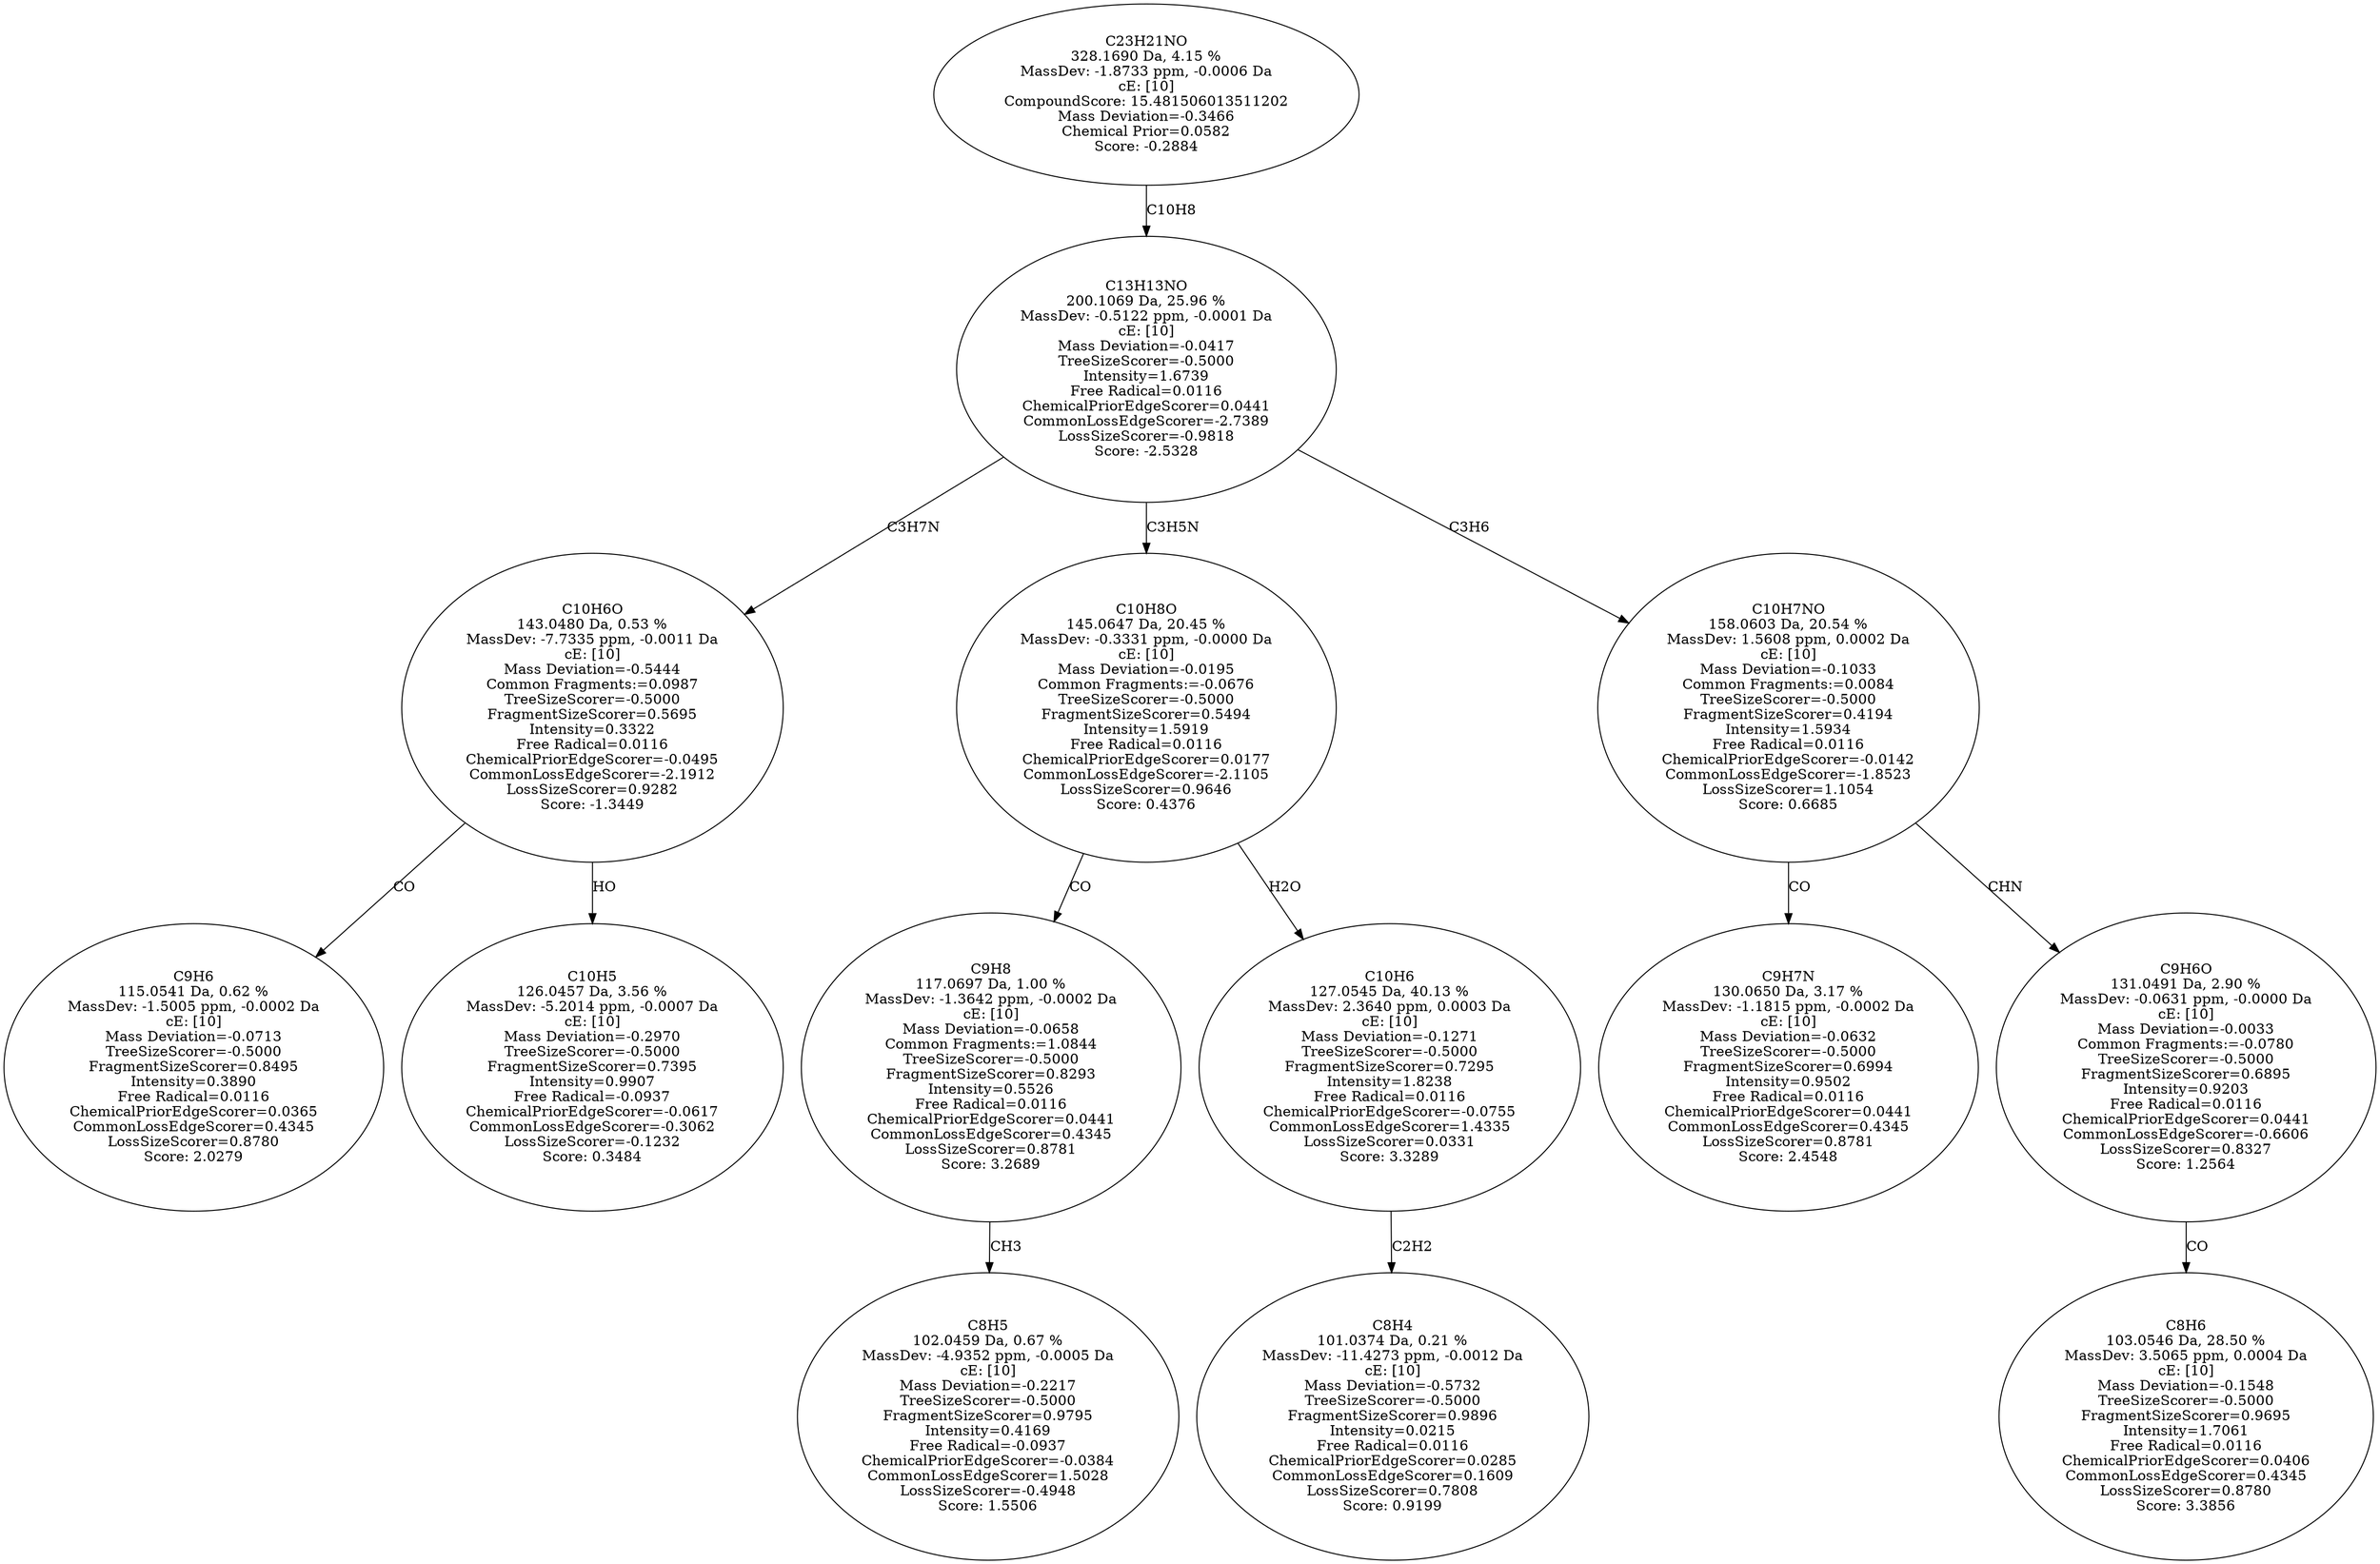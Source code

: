 strict digraph {
v1 [label="C9H6\n115.0541 Da, 0.62 %\nMassDev: -1.5005 ppm, -0.0002 Da\ncE: [10]\nMass Deviation=-0.0713\nTreeSizeScorer=-0.5000\nFragmentSizeScorer=0.8495\nIntensity=0.3890\nFree Radical=0.0116\nChemicalPriorEdgeScorer=0.0365\nCommonLossEdgeScorer=0.4345\nLossSizeScorer=0.8780\nScore: 2.0279"];
v2 [label="C10H5\n126.0457 Da, 3.56 %\nMassDev: -5.2014 ppm, -0.0007 Da\ncE: [10]\nMass Deviation=-0.2970\nTreeSizeScorer=-0.5000\nFragmentSizeScorer=0.7395\nIntensity=0.9907\nFree Radical=-0.0937\nChemicalPriorEdgeScorer=-0.0617\nCommonLossEdgeScorer=-0.3062\nLossSizeScorer=-0.1232\nScore: 0.3484"];
v3 [label="C10H6O\n143.0480 Da, 0.53 %\nMassDev: -7.7335 ppm, -0.0011 Da\ncE: [10]\nMass Deviation=-0.5444\nCommon Fragments:=0.0987\nTreeSizeScorer=-0.5000\nFragmentSizeScorer=0.5695\nIntensity=0.3322\nFree Radical=0.0116\nChemicalPriorEdgeScorer=-0.0495\nCommonLossEdgeScorer=-2.1912\nLossSizeScorer=0.9282\nScore: -1.3449"];
v4 [label="C8H5\n102.0459 Da, 0.67 %\nMassDev: -4.9352 ppm, -0.0005 Da\ncE: [10]\nMass Deviation=-0.2217\nTreeSizeScorer=-0.5000\nFragmentSizeScorer=0.9795\nIntensity=0.4169\nFree Radical=-0.0937\nChemicalPriorEdgeScorer=-0.0384\nCommonLossEdgeScorer=1.5028\nLossSizeScorer=-0.4948\nScore: 1.5506"];
v5 [label="C9H8\n117.0697 Da, 1.00 %\nMassDev: -1.3642 ppm, -0.0002 Da\ncE: [10]\nMass Deviation=-0.0658\nCommon Fragments:=1.0844\nTreeSizeScorer=-0.5000\nFragmentSizeScorer=0.8293\nIntensity=0.5526\nFree Radical=0.0116\nChemicalPriorEdgeScorer=0.0441\nCommonLossEdgeScorer=0.4345\nLossSizeScorer=0.8781\nScore: 3.2689"];
v6 [label="C8H4\n101.0374 Da, 0.21 %\nMassDev: -11.4273 ppm, -0.0012 Da\ncE: [10]\nMass Deviation=-0.5732\nTreeSizeScorer=-0.5000\nFragmentSizeScorer=0.9896\nIntensity=0.0215\nFree Radical=0.0116\nChemicalPriorEdgeScorer=0.0285\nCommonLossEdgeScorer=0.1609\nLossSizeScorer=0.7808\nScore: 0.9199"];
v7 [label="C10H6\n127.0545 Da, 40.13 %\nMassDev: 2.3640 ppm, 0.0003 Da\ncE: [10]\nMass Deviation=-0.1271\nTreeSizeScorer=-0.5000\nFragmentSizeScorer=0.7295\nIntensity=1.8238\nFree Radical=0.0116\nChemicalPriorEdgeScorer=-0.0755\nCommonLossEdgeScorer=1.4335\nLossSizeScorer=0.0331\nScore: 3.3289"];
v8 [label="C10H8O\n145.0647 Da, 20.45 %\nMassDev: -0.3331 ppm, -0.0000 Da\ncE: [10]\nMass Deviation=-0.0195\nCommon Fragments:=-0.0676\nTreeSizeScorer=-0.5000\nFragmentSizeScorer=0.5494\nIntensity=1.5919\nFree Radical=0.0116\nChemicalPriorEdgeScorer=0.0177\nCommonLossEdgeScorer=-2.1105\nLossSizeScorer=0.9646\nScore: 0.4376"];
v9 [label="C9H7N\n130.0650 Da, 3.17 %\nMassDev: -1.1815 ppm, -0.0002 Da\ncE: [10]\nMass Deviation=-0.0632\nTreeSizeScorer=-0.5000\nFragmentSizeScorer=0.6994\nIntensity=0.9502\nFree Radical=0.0116\nChemicalPriorEdgeScorer=0.0441\nCommonLossEdgeScorer=0.4345\nLossSizeScorer=0.8781\nScore: 2.4548"];
v10 [label="C8H6\n103.0546 Da, 28.50 %\nMassDev: 3.5065 ppm, 0.0004 Da\ncE: [10]\nMass Deviation=-0.1548\nTreeSizeScorer=-0.5000\nFragmentSizeScorer=0.9695\nIntensity=1.7061\nFree Radical=0.0116\nChemicalPriorEdgeScorer=0.0406\nCommonLossEdgeScorer=0.4345\nLossSizeScorer=0.8780\nScore: 3.3856"];
v11 [label="C9H6O\n131.0491 Da, 2.90 %\nMassDev: -0.0631 ppm, -0.0000 Da\ncE: [10]\nMass Deviation=-0.0033\nCommon Fragments:=-0.0780\nTreeSizeScorer=-0.5000\nFragmentSizeScorer=0.6895\nIntensity=0.9203\nFree Radical=0.0116\nChemicalPriorEdgeScorer=0.0441\nCommonLossEdgeScorer=-0.6606\nLossSizeScorer=0.8327\nScore: 1.2564"];
v12 [label="C10H7NO\n158.0603 Da, 20.54 %\nMassDev: 1.5608 ppm, 0.0002 Da\ncE: [10]\nMass Deviation=-0.1033\nCommon Fragments:=0.0084\nTreeSizeScorer=-0.5000\nFragmentSizeScorer=0.4194\nIntensity=1.5934\nFree Radical=0.0116\nChemicalPriorEdgeScorer=-0.0142\nCommonLossEdgeScorer=-1.8523\nLossSizeScorer=1.1054\nScore: 0.6685"];
v13 [label="C13H13NO\n200.1069 Da, 25.96 %\nMassDev: -0.5122 ppm, -0.0001 Da\ncE: [10]\nMass Deviation=-0.0417\nTreeSizeScorer=-0.5000\nIntensity=1.6739\nFree Radical=0.0116\nChemicalPriorEdgeScorer=0.0441\nCommonLossEdgeScorer=-2.7389\nLossSizeScorer=-0.9818\nScore: -2.5328"];
v14 [label="C23H21NO\n328.1690 Da, 4.15 %\nMassDev: -1.8733 ppm, -0.0006 Da\ncE: [10]\nCompoundScore: 15.481506013511202\nMass Deviation=-0.3466\nChemical Prior=0.0582\nScore: -0.2884"];
v3 -> v1 [label="CO"];
v3 -> v2 [label="HO"];
v13 -> v3 [label="C3H7N"];
v5 -> v4 [label="CH3"];
v8 -> v5 [label="CO"];
v7 -> v6 [label="C2H2"];
v8 -> v7 [label="H2O"];
v13 -> v8 [label="C3H5N"];
v12 -> v9 [label="CO"];
v11 -> v10 [label="CO"];
v12 -> v11 [label="CHN"];
v13 -> v12 [label="C3H6"];
v14 -> v13 [label="C10H8"];
}